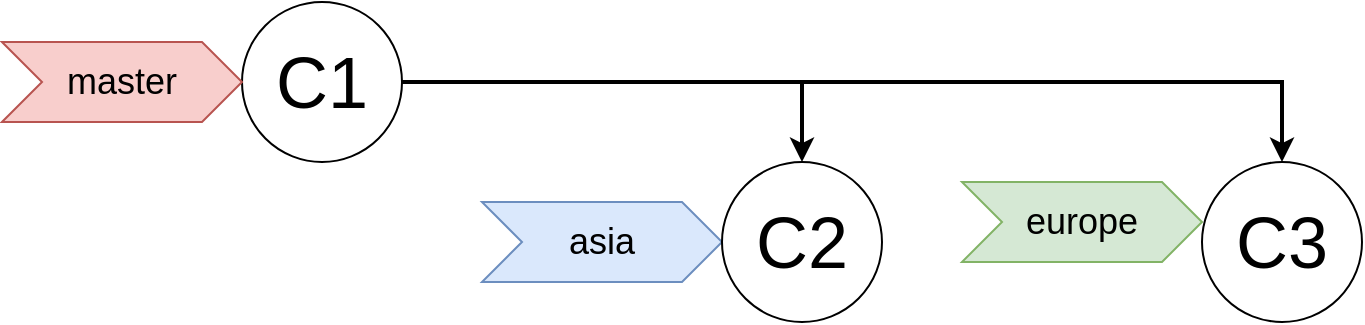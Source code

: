 <mxfile version="13.2.2" type="device"><diagram id="WzufiDGnhvW4TQ0k3ZBI" name="Page-1"><mxGraphModel dx="970" dy="388" grid="1" gridSize="10" guides="1" tooltips="1" connect="1" arrows="1" fold="1" page="1" pageScale="1" pageWidth="850" pageHeight="1100" math="0" shadow="0"><root><mxCell id="0"/><mxCell id="1" parent="0"/><mxCell id="imhhyrf2x69rCz1itXHQ-8" style="edgeStyle=orthogonalEdgeStyle;rounded=0;orthogonalLoop=1;jettySize=auto;html=1;strokeWidth=2;" edge="1" parent="1" source="kvQ45T-n1SiHDOKxgNzX-1" target="imhhyrf2x69rCz1itXHQ-2"><mxGeometry relative="1" as="geometry"><Array as="points"><mxPoint x="1080" y="120"/></Array></mxGeometry></mxCell><mxCell id="imhhyrf2x69rCz1itXHQ-12" style="edgeStyle=orthogonalEdgeStyle;rounded=0;orthogonalLoop=1;jettySize=auto;html=1;entryX=0.5;entryY=0;entryDx=0;entryDy=0;strokeWidth=2;" edge="1" parent="1" source="kvQ45T-n1SiHDOKxgNzX-1" target="imhhyrf2x69rCz1itXHQ-1"><mxGeometry relative="1" as="geometry"><Array as="points"><mxPoint x="600" y="120"/><mxPoint x="680" y="120"/></Array></mxGeometry></mxCell><mxCell id="kvQ45T-n1SiHDOKxgNzX-1" value="&lt;font style=&quot;font-size: 36px&quot;&gt;C1&lt;/font&gt;" style="ellipse;whiteSpace=wrap;html=1;" parent="1" vertex="1"><mxGeometry x="560" y="80" width="80" height="80" as="geometry"/></mxCell><mxCell id="I2TnzcU21kmRjL-8MpAb-1" value="&lt;font style=&quot;font-size: 18px&quot;&gt;europe&lt;/font&gt;" style="shape=step;perimeter=stepPerimeter;whiteSpace=wrap;html=1;fixedSize=1;fillColor=#d5e8d4;strokeColor=#82b366;rotation=0;" parent="1" vertex="1"><mxGeometry x="920" y="170" width="120" height="40" as="geometry"/></mxCell><mxCell id="I2TnzcU21kmRjL-8MpAb-2" value="&lt;font style=&quot;font-size: 18px&quot;&gt;master&lt;/font&gt;" style="shape=step;perimeter=stepPerimeter;whiteSpace=wrap;html=1;fixedSize=1;fillColor=#f8cecc;strokeColor=#b85450;" parent="1" vertex="1"><mxGeometry x="440" y="100" width="120" height="40" as="geometry"/></mxCell><mxCell id="I2TnzcU21kmRjL-8MpAb-3" value="&lt;font style=&quot;font-size: 18px&quot;&gt;asia&lt;/font&gt;" style="shape=step;perimeter=stepPerimeter;whiteSpace=wrap;html=1;fixedSize=1;fillColor=#dae8fc;strokeColor=#6c8ebf;" parent="1" vertex="1"><mxGeometry x="680" y="180" width="120" height="40" as="geometry"/></mxCell><mxCell id="imhhyrf2x69rCz1itXHQ-1" value="&lt;font style=&quot;font-size: 36px&quot;&gt;C2&lt;/font&gt;" style="ellipse;whiteSpace=wrap;html=1;" vertex="1" parent="1"><mxGeometry x="800" y="160" width="80" height="80" as="geometry"/></mxCell><mxCell id="imhhyrf2x69rCz1itXHQ-2" value="&lt;font style=&quot;font-size: 36px&quot;&gt;C3&lt;/font&gt;" style="ellipse;whiteSpace=wrap;html=1;" vertex="1" parent="1"><mxGeometry x="1040" y="160" width="80" height="80" as="geometry"/></mxCell></root></mxGraphModel></diagram></mxfile>